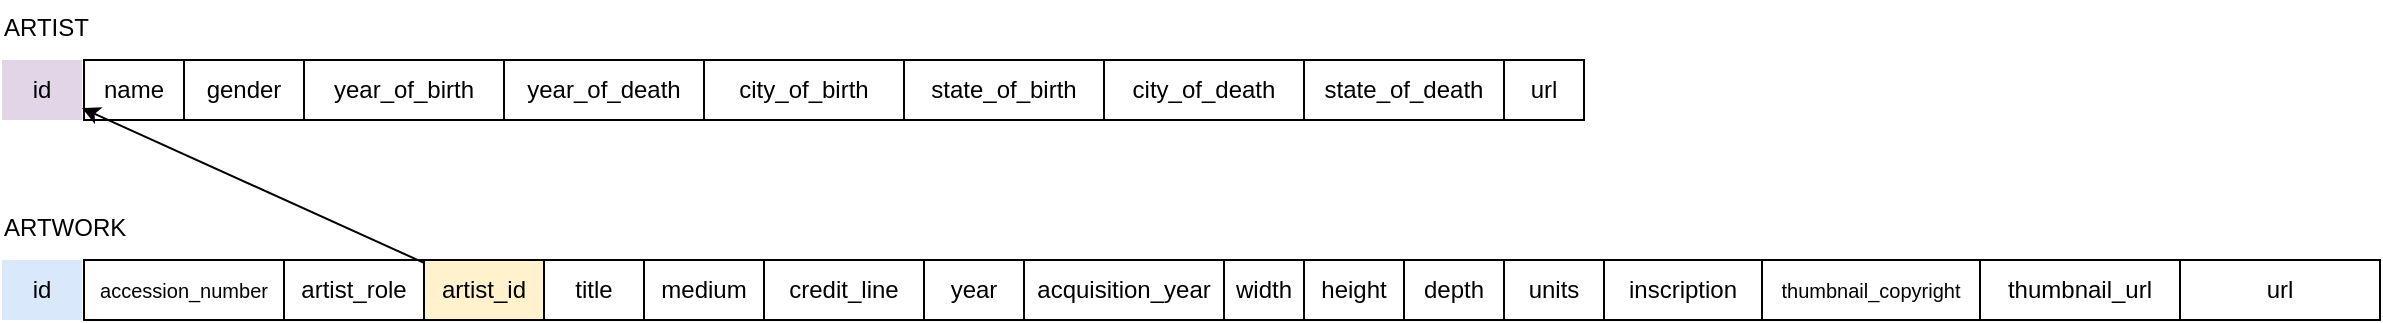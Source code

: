 <mxfile version="24.7.1" type="device">
  <diagram id="N1qh7ePzJX4xE1G6DfqP" name="Pagina-1">
    <mxGraphModel dx="1793" dy="883" grid="1" gridSize="10" guides="1" tooltips="1" connect="1" arrows="1" fold="1" page="1" pageScale="1" pageWidth="827" pageHeight="1169" math="0" shadow="0">
      <root>
        <mxCell id="0" />
        <mxCell id="1" parent="0" />
        <mxCell id="2" value="ARTIST" style="text;strokeColor=none;fillColor=none;rounded=0;whiteSpace=wrap;html=1;" parent="1" vertex="1">
          <mxGeometry x="50" y="50" width="100" height="30" as="geometry" />
        </mxCell>
        <mxCell id="3" value="id" style="rounded=0;whiteSpace=wrap;html=1;strokeColor=none;fillColor=#e1d5e7;" parent="1" vertex="1">
          <mxGeometry x="51" y="80" width="40" height="30" as="geometry" />
        </mxCell>
        <mxCell id="4" value="name" style="rounded=0;whiteSpace=wrap;html=1;" parent="1" vertex="1">
          <mxGeometry x="92" y="80" width="50" height="30" as="geometry" />
        </mxCell>
        <mxCell id="5" value="gender" style="rounded=0;whiteSpace=wrap;html=1;" parent="1" vertex="1">
          <mxGeometry x="142" y="80" width="60" height="30" as="geometry" />
        </mxCell>
        <mxCell id="6" value="year_of_birth" style="rounded=0;whiteSpace=wrap;html=1;" parent="1" vertex="1">
          <mxGeometry x="202" y="80" width="100" height="30" as="geometry" />
        </mxCell>
        <mxCell id="7" value="year_of_death" style="rounded=0;whiteSpace=wrap;html=1;" parent="1" vertex="1">
          <mxGeometry x="302" y="80" width="100" height="30" as="geometry" />
        </mxCell>
        <mxCell id="8" value="city_of_birth" style="rounded=0;whiteSpace=wrap;html=1;" parent="1" vertex="1">
          <mxGeometry x="402" y="80" width="100" height="30" as="geometry" />
        </mxCell>
        <mxCell id="9" value="state_of_birth" style="rounded=0;whiteSpace=wrap;html=1;" parent="1" vertex="1">
          <mxGeometry x="502" y="80" width="100" height="30" as="geometry" />
        </mxCell>
        <mxCell id="10" value="city_of_death" style="rounded=0;whiteSpace=wrap;html=1;" parent="1" vertex="1">
          <mxGeometry x="602" y="80" width="100" height="30" as="geometry" />
        </mxCell>
        <mxCell id="11" value="state_of_death" style="rounded=0;whiteSpace=wrap;html=1;" parent="1" vertex="1">
          <mxGeometry x="702" y="80" width="100" height="30" as="geometry" />
        </mxCell>
        <mxCell id="12" value="url" style="rounded=0;whiteSpace=wrap;html=1;" parent="1" vertex="1">
          <mxGeometry x="802" y="80" width="40" height="30" as="geometry" />
        </mxCell>
        <mxCell id="13" value="&lt;div&gt;ARTWORK&lt;/div&gt;&lt;div&gt;&lt;br&gt;&lt;/div&gt;" style="text;strokeColor=none;fillColor=none;rounded=0;whiteSpace=wrap;html=1;" parent="1" vertex="1">
          <mxGeometry x="50" y="150" width="100" height="30" as="geometry" />
        </mxCell>
        <mxCell id="14" value="id" style="rounded=0;whiteSpace=wrap;html=1;strokeColor=none;fillColor=#dae8fc;" parent="1" vertex="1">
          <mxGeometry x="51" y="180" width="40" height="30" as="geometry" />
        </mxCell>
        <mxCell id="15" value="&lt;font style=&quot;font-size: 10px;&quot;&gt;accession_number&lt;/font&gt;" style="rounded=0;whiteSpace=wrap;html=1;" parent="1" vertex="1">
          <mxGeometry x="92" y="180" width="100" height="30" as="geometry" />
        </mxCell>
        <mxCell id="16" value="artist_role" style="rounded=0;whiteSpace=wrap;html=1;" parent="1" vertex="1">
          <mxGeometry x="192" y="180" width="70" height="30" as="geometry" />
        </mxCell>
        <mxCell id="17" value="artist_id" style="rounded=0;whiteSpace=wrap;html=1;fillColor=#fff2cc;" parent="1" vertex="1">
          <mxGeometry x="262" y="180" width="60" height="30" as="geometry" />
        </mxCell>
        <mxCell id="18" value="title" style="rounded=0;whiteSpace=wrap;html=1;" parent="1" vertex="1">
          <mxGeometry x="322" y="180" width="50" height="30" as="geometry" />
        </mxCell>
        <mxCell id="19" value="medium" style="rounded=0;whiteSpace=wrap;html=1;" parent="1" vertex="1">
          <mxGeometry x="372" y="180" width="60" height="30" as="geometry" />
        </mxCell>
        <mxCell id="20" value="credit_line" style="rounded=0;whiteSpace=wrap;html=1;" parent="1" vertex="1">
          <mxGeometry x="432" y="180" width="80" height="30" as="geometry" />
        </mxCell>
        <mxCell id="21" value="year" style="rounded=0;whiteSpace=wrap;html=1;" parent="1" vertex="1">
          <mxGeometry x="512" y="180" width="50" height="30" as="geometry" />
        </mxCell>
        <mxCell id="22" value="acquisition_year" style="rounded=0;whiteSpace=wrap;html=1;" parent="1" vertex="1">
          <mxGeometry x="562" y="180" width="100" height="30" as="geometry" />
        </mxCell>
        <mxCell id="23" value="width" style="rounded=0;whiteSpace=wrap;html=1;" parent="1" vertex="1">
          <mxGeometry x="662" y="180" width="40" height="30" as="geometry" />
        </mxCell>
        <mxCell id="24" value="height" style="rounded=0;whiteSpace=wrap;html=1;" parent="1" vertex="1">
          <mxGeometry x="702" y="180" width="50" height="30" as="geometry" />
        </mxCell>
        <mxCell id="25" value="depth" style="rounded=0;whiteSpace=wrap;html=1;" parent="1" vertex="1">
          <mxGeometry x="752" y="180" width="50" height="30" as="geometry" />
        </mxCell>
        <mxCell id="26" value="units" style="rounded=0;whiteSpace=wrap;html=1;" parent="1" vertex="1">
          <mxGeometry x="802" y="180" width="50" height="30" as="geometry" />
        </mxCell>
        <mxCell id="27" value="inscription" style="rounded=0;whiteSpace=wrap;html=1;" parent="1" vertex="1">
          <mxGeometry x="852" y="180" width="79" height="30" as="geometry" />
        </mxCell>
        <mxCell id="28" value="&lt;font style=&quot;font-size: 10px;&quot;&gt;thumbnail_copyright&lt;/font&gt;" style="rounded=0;whiteSpace=wrap;html=1;" parent="1" vertex="1">
          <mxGeometry x="931" y="180" width="109" height="30" as="geometry" />
        </mxCell>
        <mxCell id="29" parent="1" source="17" target="3" edge="1">
          <mxGeometry relative="1" as="geometry">
            <mxPoint x="80" y="120" as="targetPoint" />
          </mxGeometry>
        </mxCell>
        <mxCell id="l0Vgv_7KXPVeWwuFxltY-31" value="thumbnail_url" style="rounded=0;whiteSpace=wrap;html=1;" vertex="1" parent="1">
          <mxGeometry x="1040" y="180" width="100" height="30" as="geometry" />
        </mxCell>
        <mxCell id="l0Vgv_7KXPVeWwuFxltY-32" value="url" style="rounded=0;whiteSpace=wrap;html=1;" vertex="1" parent="1">
          <mxGeometry x="1140" y="180" width="100" height="30" as="geometry" />
        </mxCell>
      </root>
    </mxGraphModel>
  </diagram>
</mxfile>
